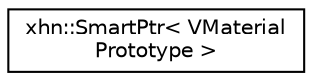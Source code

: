 digraph "Graphical Class Hierarchy"
{
  edge [fontname="Helvetica",fontsize="10",labelfontname="Helvetica",labelfontsize="10"];
  node [fontname="Helvetica",fontsize="10",shape=record];
  rankdir="LR";
  Node1 [label="xhn::SmartPtr\< VMaterial\lPrototype \>",height=0.2,width=0.4,color="black", fillcolor="white", style="filled",URL="$classxhn_1_1_smart_ptr.html"];
}
